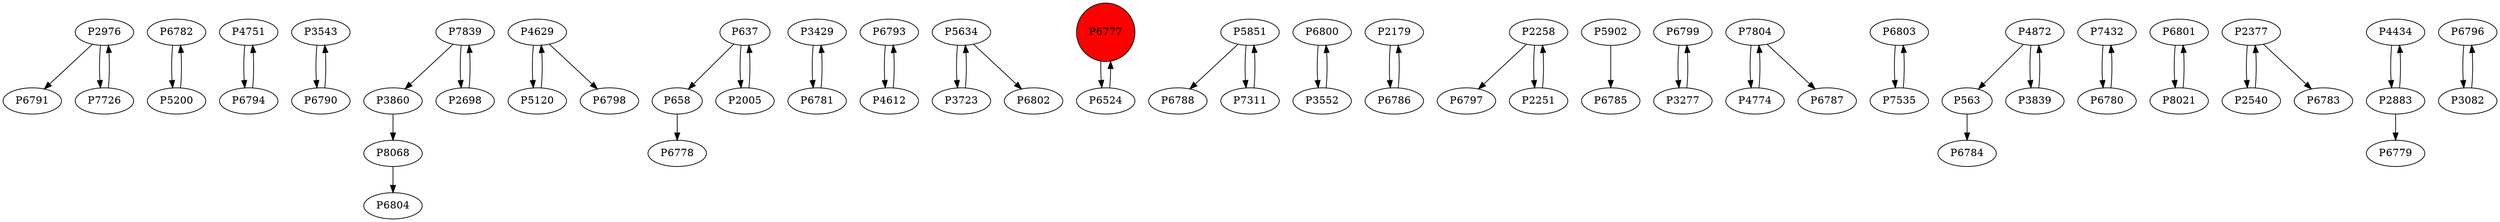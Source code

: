 digraph {
	P2976 -> P6791
	P6782 -> P5200
	P4751 -> P6794
	P3543 -> P6790
	P7839 -> P3860
	P4629 -> P5120
	P637 -> P658
	P658 -> P6778
	P6790 -> P3543
	P3429 -> P6781
	P2698 -> P7839
	P6793 -> P4612
	P6781 -> P3429
	P5634 -> P3723
	P6777 -> P6524
	P5120 -> P4629
	P5851 -> P6788
	P6800 -> P3552
	P2179 -> P6786
	P2258 -> P6797
	P5902 -> P6785
	P6786 -> P2179
	P6799 -> P3277
	P7804 -> P4774
	P637 -> P2005
	P3552 -> P6800
	P2976 -> P7726
	P6803 -> P7535
	P7535 -> P6803
	P6524 -> P6777
	P563 -> P6784
	P7432 -> P6780
	P4612 -> P6793
	P2258 -> P2251
	P6801 -> P8021
	P7804 -> P6787
	P8021 -> P6801
	P3860 -> P8068
	P4774 -> P7804
	P5200 -> P6782
	P2377 -> P2540
	P6794 -> P4751
	P4434 -> P2883
	P5851 -> P7311
	P3277 -> P6799
	P4872 -> P3839
	P6796 -> P3082
	P5634 -> P6802
	P3082 -> P6796
	P7839 -> P2698
	P2377 -> P6783
	P3839 -> P4872
	P4629 -> P6798
	P2005 -> P637
	P2251 -> P2258
	P2883 -> P4434
	P4872 -> P563
	P2883 -> P6779
	P8068 -> P6804
	P7311 -> P5851
	P7726 -> P2976
	P3723 -> P5634
	P6780 -> P7432
	P2540 -> P2377
	P6777 [shape=circle]
	P6777 [style=filled]
	P6777 [fillcolor=red]
}